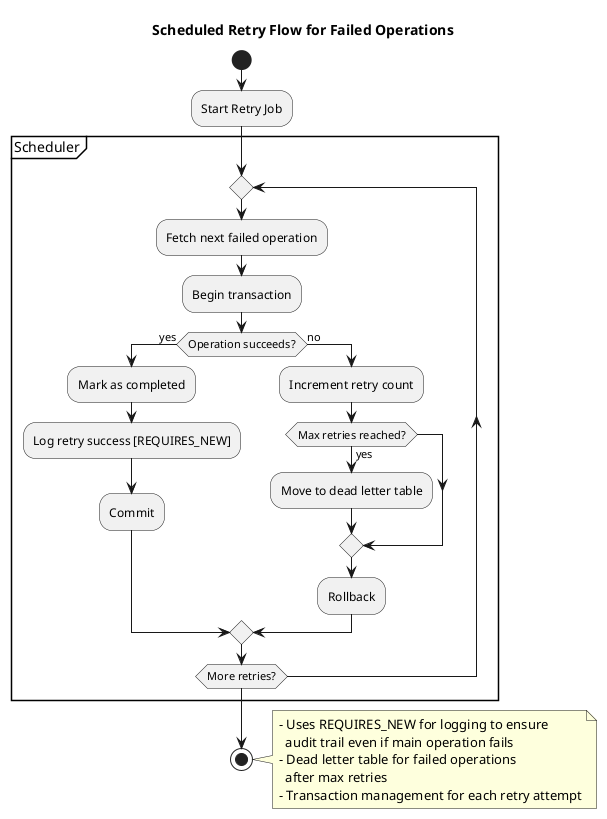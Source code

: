 @startuml
title Scheduled Retry Flow for Failed Operations

start
:Start Retry Job;
partition Scheduler {
  repeat
    :Fetch next failed operation;
    :Begin transaction;
    if (Operation succeeds?) then (yes)
      :Mark as completed;
      :Log retry success [REQUIRES_NEW];
      :Commit;
    else (no)
      :Increment retry count;
      if (Max retries reached?) then (yes)
        :Move to dead letter table;
      endif
      :Rollback;
    endif
  repeat while (More retries?)
}
stop

note right
- Uses REQUIRES_NEW for logging to ensure
  audit trail even if main operation fails
- Dead letter table for failed operations
  after max retries
- Transaction management for each retry attempt
end note
@enduml 